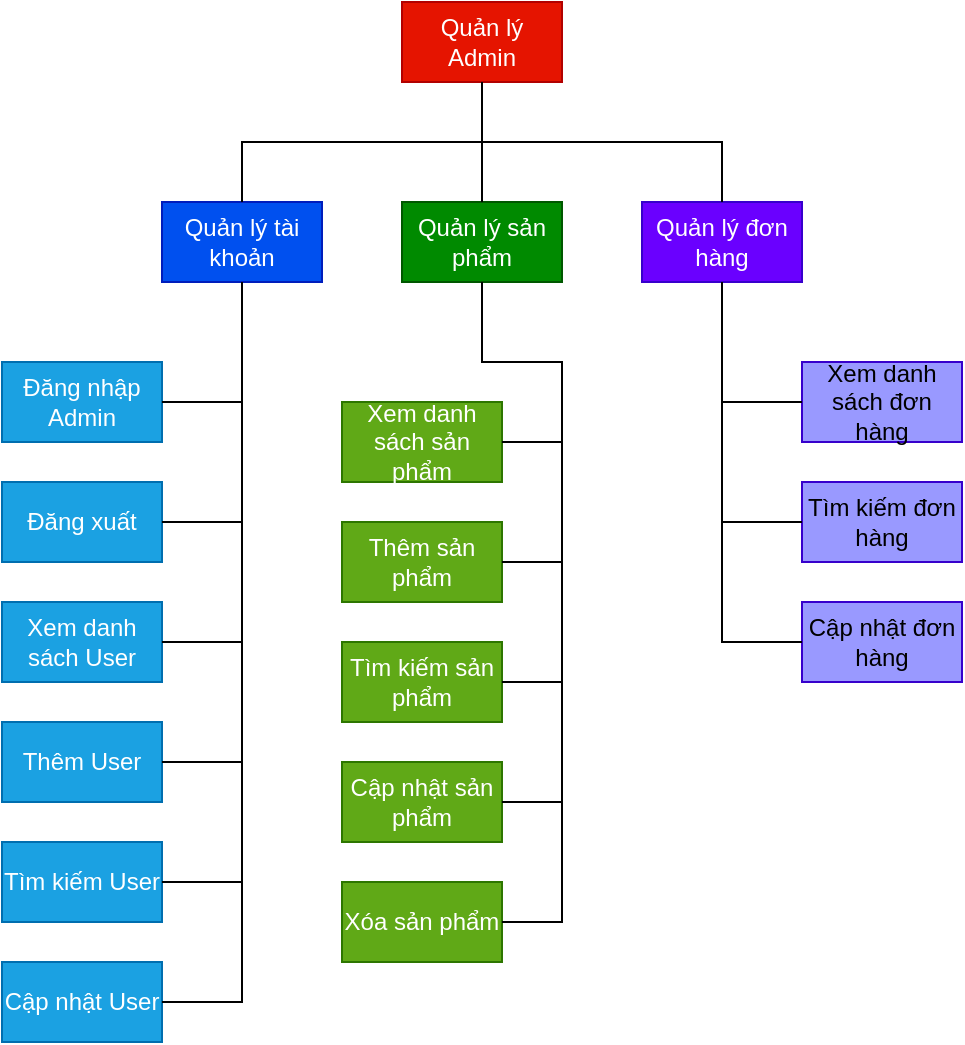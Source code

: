 <mxfile version="20.8.16" type="device"><diagram name="Page-1" id="LzRGRMsGgK0uV9JTHn7v"><mxGraphModel dx="1036" dy="606" grid="1" gridSize="10" guides="1" tooltips="1" connect="1" arrows="1" fold="1" page="1" pageScale="1" pageWidth="850" pageHeight="1100" math="0" shadow="0"><root><mxCell id="0"/><mxCell id="1" parent="0"/><mxCell id="Sf7hoKPA4u357fNZ50P2-1" value="Quản lý Admin" style="rounded=0;whiteSpace=wrap;html=1;fillColor=#e51400;fontColor=#ffffff;strokeColor=#B20000;" parent="1" vertex="1"><mxGeometry x="320" y="180" width="80" height="40" as="geometry"/></mxCell><mxCell id="Sf7hoKPA4u357fNZ50P2-2" value="Quản lý tài khoản" style="rounded=0;whiteSpace=wrap;html=1;fillColor=#0050ef;fontColor=#ffffff;strokeColor=#001DBC;" parent="1" vertex="1"><mxGeometry x="200" y="280" width="80" height="40" as="geometry"/></mxCell><mxCell id="Sf7hoKPA4u357fNZ50P2-3" value="Quản lý sản phẩm" style="rounded=0;whiteSpace=wrap;html=1;fillColor=#008a00;fontColor=#ffffff;strokeColor=#005700;" parent="1" vertex="1"><mxGeometry x="320" y="280" width="80" height="40" as="geometry"/></mxCell><mxCell id="Sf7hoKPA4u357fNZ50P2-4" value="Quản lý đơn hàng" style="rounded=0;whiteSpace=wrap;html=1;fillColor=#6a00ff;fontColor=#ffffff;strokeColor=#3700CC;" parent="1" vertex="1"><mxGeometry x="440" y="280" width="80" height="40" as="geometry"/></mxCell><mxCell id="Sf7hoKPA4u357fNZ50P2-6" value="Đăng nhập Admin" style="rounded=0;whiteSpace=wrap;html=1;fillColor=#1ba1e2;fontColor=#ffffff;strokeColor=#006EAF;" parent="1" vertex="1"><mxGeometry x="120" y="360" width="80" height="40" as="geometry"/></mxCell><mxCell id="Sf7hoKPA4u357fNZ50P2-7" value="Xem danh sách User" style="rounded=0;whiteSpace=wrap;html=1;fillColor=#1ba1e2;fontColor=#ffffff;strokeColor=#006EAF;" parent="1" vertex="1"><mxGeometry x="120" y="480" width="80" height="40" as="geometry"/></mxCell><mxCell id="Sf7hoKPA4u357fNZ50P2-8" value="Thêm User" style="rounded=0;whiteSpace=wrap;html=1;fillColor=#1ba1e2;fontColor=#ffffff;strokeColor=#006EAF;" parent="1" vertex="1"><mxGeometry x="120" y="540" width="80" height="40" as="geometry"/></mxCell><mxCell id="Sf7hoKPA4u357fNZ50P2-9" value="Cập nhật User" style="rounded=0;whiteSpace=wrap;html=1;fillColor=#1ba1e2;fontColor=#ffffff;strokeColor=#006EAF;" parent="1" vertex="1"><mxGeometry x="120" y="660" width="80" height="40" as="geometry"/></mxCell><mxCell id="Sf7hoKPA4u357fNZ50P2-12" value="Xem danh sách sản phẩm" style="rounded=0;whiteSpace=wrap;html=1;fillColor=#60a917;fontColor=#ffffff;strokeColor=#2D7600;" parent="1" vertex="1"><mxGeometry x="290" y="380" width="80" height="40" as="geometry"/></mxCell><mxCell id="Sf7hoKPA4u357fNZ50P2-13" value="Thêm sản phẩm" style="rounded=0;whiteSpace=wrap;html=1;fillColor=#60a917;fontColor=#ffffff;strokeColor=#2D7600;" parent="1" vertex="1"><mxGeometry x="290" y="440" width="80" height="40" as="geometry"/></mxCell><mxCell id="Sf7hoKPA4u357fNZ50P2-14" value="Cập nhật sản phẩm" style="rounded=0;whiteSpace=wrap;html=1;fillColor=#60a917;fontColor=#ffffff;strokeColor=#2D7600;" parent="1" vertex="1"><mxGeometry x="290" y="560" width="80" height="40" as="geometry"/></mxCell><mxCell id="Sf7hoKPA4u357fNZ50P2-15" value="Xem danh sách đơn hàng" style="rounded=0;whiteSpace=wrap;html=1;fillColor=#9999FF;fontColor=#000000;strokeColor=#3700CC;" parent="1" vertex="1"><mxGeometry x="520" y="360" width="80" height="40" as="geometry"/></mxCell><mxCell id="Sf7hoKPA4u357fNZ50P2-17" value="Cập nhật đơn hàng" style="rounded=0;whiteSpace=wrap;html=1;fillColor=#9999FF;fontColor=#000000;strokeColor=#3700CC;" parent="1" vertex="1"><mxGeometry x="520" y="480" width="80" height="40" as="geometry"/></mxCell><mxCell id="hSfhg_Vt33hoDN6KR5x3-1" value="Đăng xuất" style="rounded=0;whiteSpace=wrap;html=1;fillColor=#1ba1e2;fontColor=#ffffff;strokeColor=#006EAF;" vertex="1" parent="1"><mxGeometry x="120" y="420" width="80" height="40" as="geometry"/></mxCell><mxCell id="hSfhg_Vt33hoDN6KR5x3-2" value="Tìm kiếm User" style="rounded=0;whiteSpace=wrap;html=1;fillColor=#1ba1e2;fontColor=#ffffff;strokeColor=#006EAF;" vertex="1" parent="1"><mxGeometry x="120" y="600" width="80" height="40" as="geometry"/></mxCell><mxCell id="hSfhg_Vt33hoDN6KR5x3-4" value="Tìm kiếm sản phẩm" style="rounded=0;whiteSpace=wrap;html=1;fillColor=#60a917;fontColor=#ffffff;strokeColor=#2D7600;" vertex="1" parent="1"><mxGeometry x="290" y="500" width="80" height="40" as="geometry"/></mxCell><mxCell id="hSfhg_Vt33hoDN6KR5x3-5" value="Xóa sản phẩm" style="rounded=0;whiteSpace=wrap;html=1;fillColor=#60a917;fontColor=#ffffff;strokeColor=#2D7600;" vertex="1" parent="1"><mxGeometry x="290" y="620" width="80" height="40" as="geometry"/></mxCell><mxCell id="hSfhg_Vt33hoDN6KR5x3-6" value="Tìm kiếm đơn hàng" style="rounded=0;whiteSpace=wrap;html=1;fillColor=#9999FF;fontColor=#000000;strokeColor=#3700CC;" vertex="1" parent="1"><mxGeometry x="520" y="420" width="80" height="40" as="geometry"/></mxCell><mxCell id="hSfhg_Vt33hoDN6KR5x3-8" value="" style="endArrow=none;html=1;rounded=0;exitX=0.5;exitY=0;exitDx=0;exitDy=0;entryX=0.5;entryY=0;entryDx=0;entryDy=0;" edge="1" parent="1" source="Sf7hoKPA4u357fNZ50P2-2" target="Sf7hoKPA4u357fNZ50P2-4"><mxGeometry width="50" height="50" relative="1" as="geometry"><mxPoint x="350" y="280" as="sourcePoint"/><mxPoint x="400" y="230" as="targetPoint"/><Array as="points"><mxPoint x="240" y="250"/><mxPoint x="480" y="250"/></Array></mxGeometry></mxCell><mxCell id="hSfhg_Vt33hoDN6KR5x3-9" value="" style="endArrow=none;html=1;rounded=0;entryX=0.5;entryY=1;entryDx=0;entryDy=0;exitX=0.5;exitY=0;exitDx=0;exitDy=0;" edge="1" parent="1" source="Sf7hoKPA4u357fNZ50P2-3" target="Sf7hoKPA4u357fNZ50P2-1"><mxGeometry width="50" height="50" relative="1" as="geometry"><mxPoint x="320" y="270" as="sourcePoint"/><mxPoint x="370" y="220" as="targetPoint"/></mxGeometry></mxCell><mxCell id="hSfhg_Vt33hoDN6KR5x3-10" value="" style="endArrow=none;html=1;rounded=0;entryX=0.5;entryY=1;entryDx=0;entryDy=0;exitX=1;exitY=0.5;exitDx=0;exitDy=0;" edge="1" parent="1" source="Sf7hoKPA4u357fNZ50P2-9" target="Sf7hoKPA4u357fNZ50P2-2"><mxGeometry width="50" height="50" relative="1" as="geometry"><mxPoint x="220" y="410" as="sourcePoint"/><mxPoint x="270" y="360" as="targetPoint"/><Array as="points"><mxPoint x="240" y="680"/></Array></mxGeometry></mxCell><mxCell id="hSfhg_Vt33hoDN6KR5x3-11" value="" style="endArrow=none;html=1;rounded=0;exitX=1;exitY=0.5;exitDx=0;exitDy=0;" edge="1" parent="1" source="Sf7hoKPA4u357fNZ50P2-6"><mxGeometry width="50" height="50" relative="1" as="geometry"><mxPoint x="210" y="420" as="sourcePoint"/><mxPoint x="240" y="380" as="targetPoint"/></mxGeometry></mxCell><mxCell id="hSfhg_Vt33hoDN6KR5x3-12" value="" style="endArrow=none;html=1;rounded=0;exitX=1;exitY=0.5;exitDx=0;exitDy=0;" edge="1" parent="1" source="hSfhg_Vt33hoDN6KR5x3-1"><mxGeometry width="50" height="50" relative="1" as="geometry"><mxPoint x="210" y="480" as="sourcePoint"/><mxPoint x="240" y="440" as="targetPoint"/></mxGeometry></mxCell><mxCell id="hSfhg_Vt33hoDN6KR5x3-13" value="" style="endArrow=none;html=1;rounded=0;exitX=1;exitY=0.5;exitDx=0;exitDy=0;" edge="1" parent="1" source="Sf7hoKPA4u357fNZ50P2-7"><mxGeometry width="50" height="50" relative="1" as="geometry"><mxPoint x="220" y="540" as="sourcePoint"/><mxPoint x="240" y="500" as="targetPoint"/></mxGeometry></mxCell><mxCell id="hSfhg_Vt33hoDN6KR5x3-14" value="" style="endArrow=none;html=1;rounded=0;exitX=1;exitY=0.5;exitDx=0;exitDy=0;" edge="1" parent="1" source="Sf7hoKPA4u357fNZ50P2-8"><mxGeometry width="50" height="50" relative="1" as="geometry"><mxPoint x="230" y="570" as="sourcePoint"/><mxPoint x="240" y="560" as="targetPoint"/></mxGeometry></mxCell><mxCell id="hSfhg_Vt33hoDN6KR5x3-15" value="" style="endArrow=none;html=1;rounded=0;exitX=1;exitY=0.5;exitDx=0;exitDy=0;" edge="1" parent="1" source="hSfhg_Vt33hoDN6KR5x3-2"><mxGeometry width="50" height="50" relative="1" as="geometry"><mxPoint x="230" y="620" as="sourcePoint"/><mxPoint x="240" y="620" as="targetPoint"/></mxGeometry></mxCell><mxCell id="hSfhg_Vt33hoDN6KR5x3-17" value="" style="endArrow=none;html=1;rounded=0;entryX=0.5;entryY=1;entryDx=0;entryDy=0;exitX=1;exitY=0.5;exitDx=0;exitDy=0;" edge="1" parent="1" source="hSfhg_Vt33hoDN6KR5x3-5" target="Sf7hoKPA4u357fNZ50P2-3"><mxGeometry width="50" height="50" relative="1" as="geometry"><mxPoint x="410" y="520" as="sourcePoint"/><mxPoint x="460" y="470" as="targetPoint"/><Array as="points"><mxPoint x="400" y="640"/><mxPoint x="400" y="360"/><mxPoint x="360" y="360"/></Array></mxGeometry></mxCell><mxCell id="hSfhg_Vt33hoDN6KR5x3-18" value="" style="endArrow=none;html=1;rounded=0;exitX=1;exitY=0.5;exitDx=0;exitDy=0;" edge="1" parent="1" source="Sf7hoKPA4u357fNZ50P2-12"><mxGeometry width="50" height="50" relative="1" as="geometry"><mxPoint x="380" y="430" as="sourcePoint"/><mxPoint x="400" y="400" as="targetPoint"/></mxGeometry></mxCell><mxCell id="hSfhg_Vt33hoDN6KR5x3-19" value="" style="endArrow=none;html=1;rounded=0;exitX=1;exitY=0.5;exitDx=0;exitDy=0;" edge="1" parent="1" source="Sf7hoKPA4u357fNZ50P2-13"><mxGeometry width="50" height="50" relative="1" as="geometry"><mxPoint x="440" y="450" as="sourcePoint"/><mxPoint x="400" y="460" as="targetPoint"/></mxGeometry></mxCell><mxCell id="hSfhg_Vt33hoDN6KR5x3-20" value="" style="endArrow=none;html=1;rounded=0;exitX=1;exitY=0.5;exitDx=0;exitDy=0;" edge="1" parent="1" source="hSfhg_Vt33hoDN6KR5x3-4"><mxGeometry width="50" height="50" relative="1" as="geometry"><mxPoint x="410" y="530" as="sourcePoint"/><mxPoint x="400" y="520" as="targetPoint"/></mxGeometry></mxCell><mxCell id="hSfhg_Vt33hoDN6KR5x3-21" value="" style="endArrow=none;html=1;rounded=0;exitX=1;exitY=0.5;exitDx=0;exitDy=0;" edge="1" parent="1" source="Sf7hoKPA4u357fNZ50P2-14"><mxGeometry width="50" height="50" relative="1" as="geometry"><mxPoint x="480" y="590" as="sourcePoint"/><mxPoint x="400" y="580" as="targetPoint"/></mxGeometry></mxCell><mxCell id="hSfhg_Vt33hoDN6KR5x3-22" value="" style="endArrow=none;html=1;rounded=0;entryX=0.5;entryY=1;entryDx=0;entryDy=0;exitX=0;exitY=0.5;exitDx=0;exitDy=0;" edge="1" parent="1" source="Sf7hoKPA4u357fNZ50P2-17" target="Sf7hoKPA4u357fNZ50P2-4"><mxGeometry width="50" height="50" relative="1" as="geometry"><mxPoint x="450" y="470" as="sourcePoint"/><mxPoint x="500" y="420" as="targetPoint"/><Array as="points"><mxPoint x="480" y="500"/></Array></mxGeometry></mxCell><mxCell id="hSfhg_Vt33hoDN6KR5x3-23" value="" style="endArrow=none;html=1;rounded=0;entryX=0;entryY=0.5;entryDx=0;entryDy=0;" edge="1" parent="1" target="Sf7hoKPA4u357fNZ50P2-15"><mxGeometry width="50" height="50" relative="1" as="geometry"><mxPoint x="480" y="380" as="sourcePoint"/><mxPoint x="610" y="290" as="targetPoint"/></mxGeometry></mxCell><mxCell id="hSfhg_Vt33hoDN6KR5x3-24" value="" style="endArrow=none;html=1;rounded=0;entryX=0;entryY=0.5;entryDx=0;entryDy=0;" edge="1" parent="1" target="hSfhg_Vt33hoDN6KR5x3-6"><mxGeometry width="50" height="50" relative="1" as="geometry"><mxPoint x="480" y="440" as="sourcePoint"/><mxPoint x="520" y="410" as="targetPoint"/></mxGeometry></mxCell></root></mxGraphModel></diagram></mxfile>